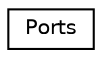 digraph "Graphical Class Hierarchy"
{
  edge [fontname="Helvetica",fontsize="10",labelfontname="Helvetica",labelfontsize="10"];
  node [fontname="Helvetica",fontsize="10",shape=record];
  rankdir="LR";
  Node0 [label="Ports",height=0.2,width=0.4,color="black", fillcolor="white", style="filled",URL="$classPorts.html"];
}
